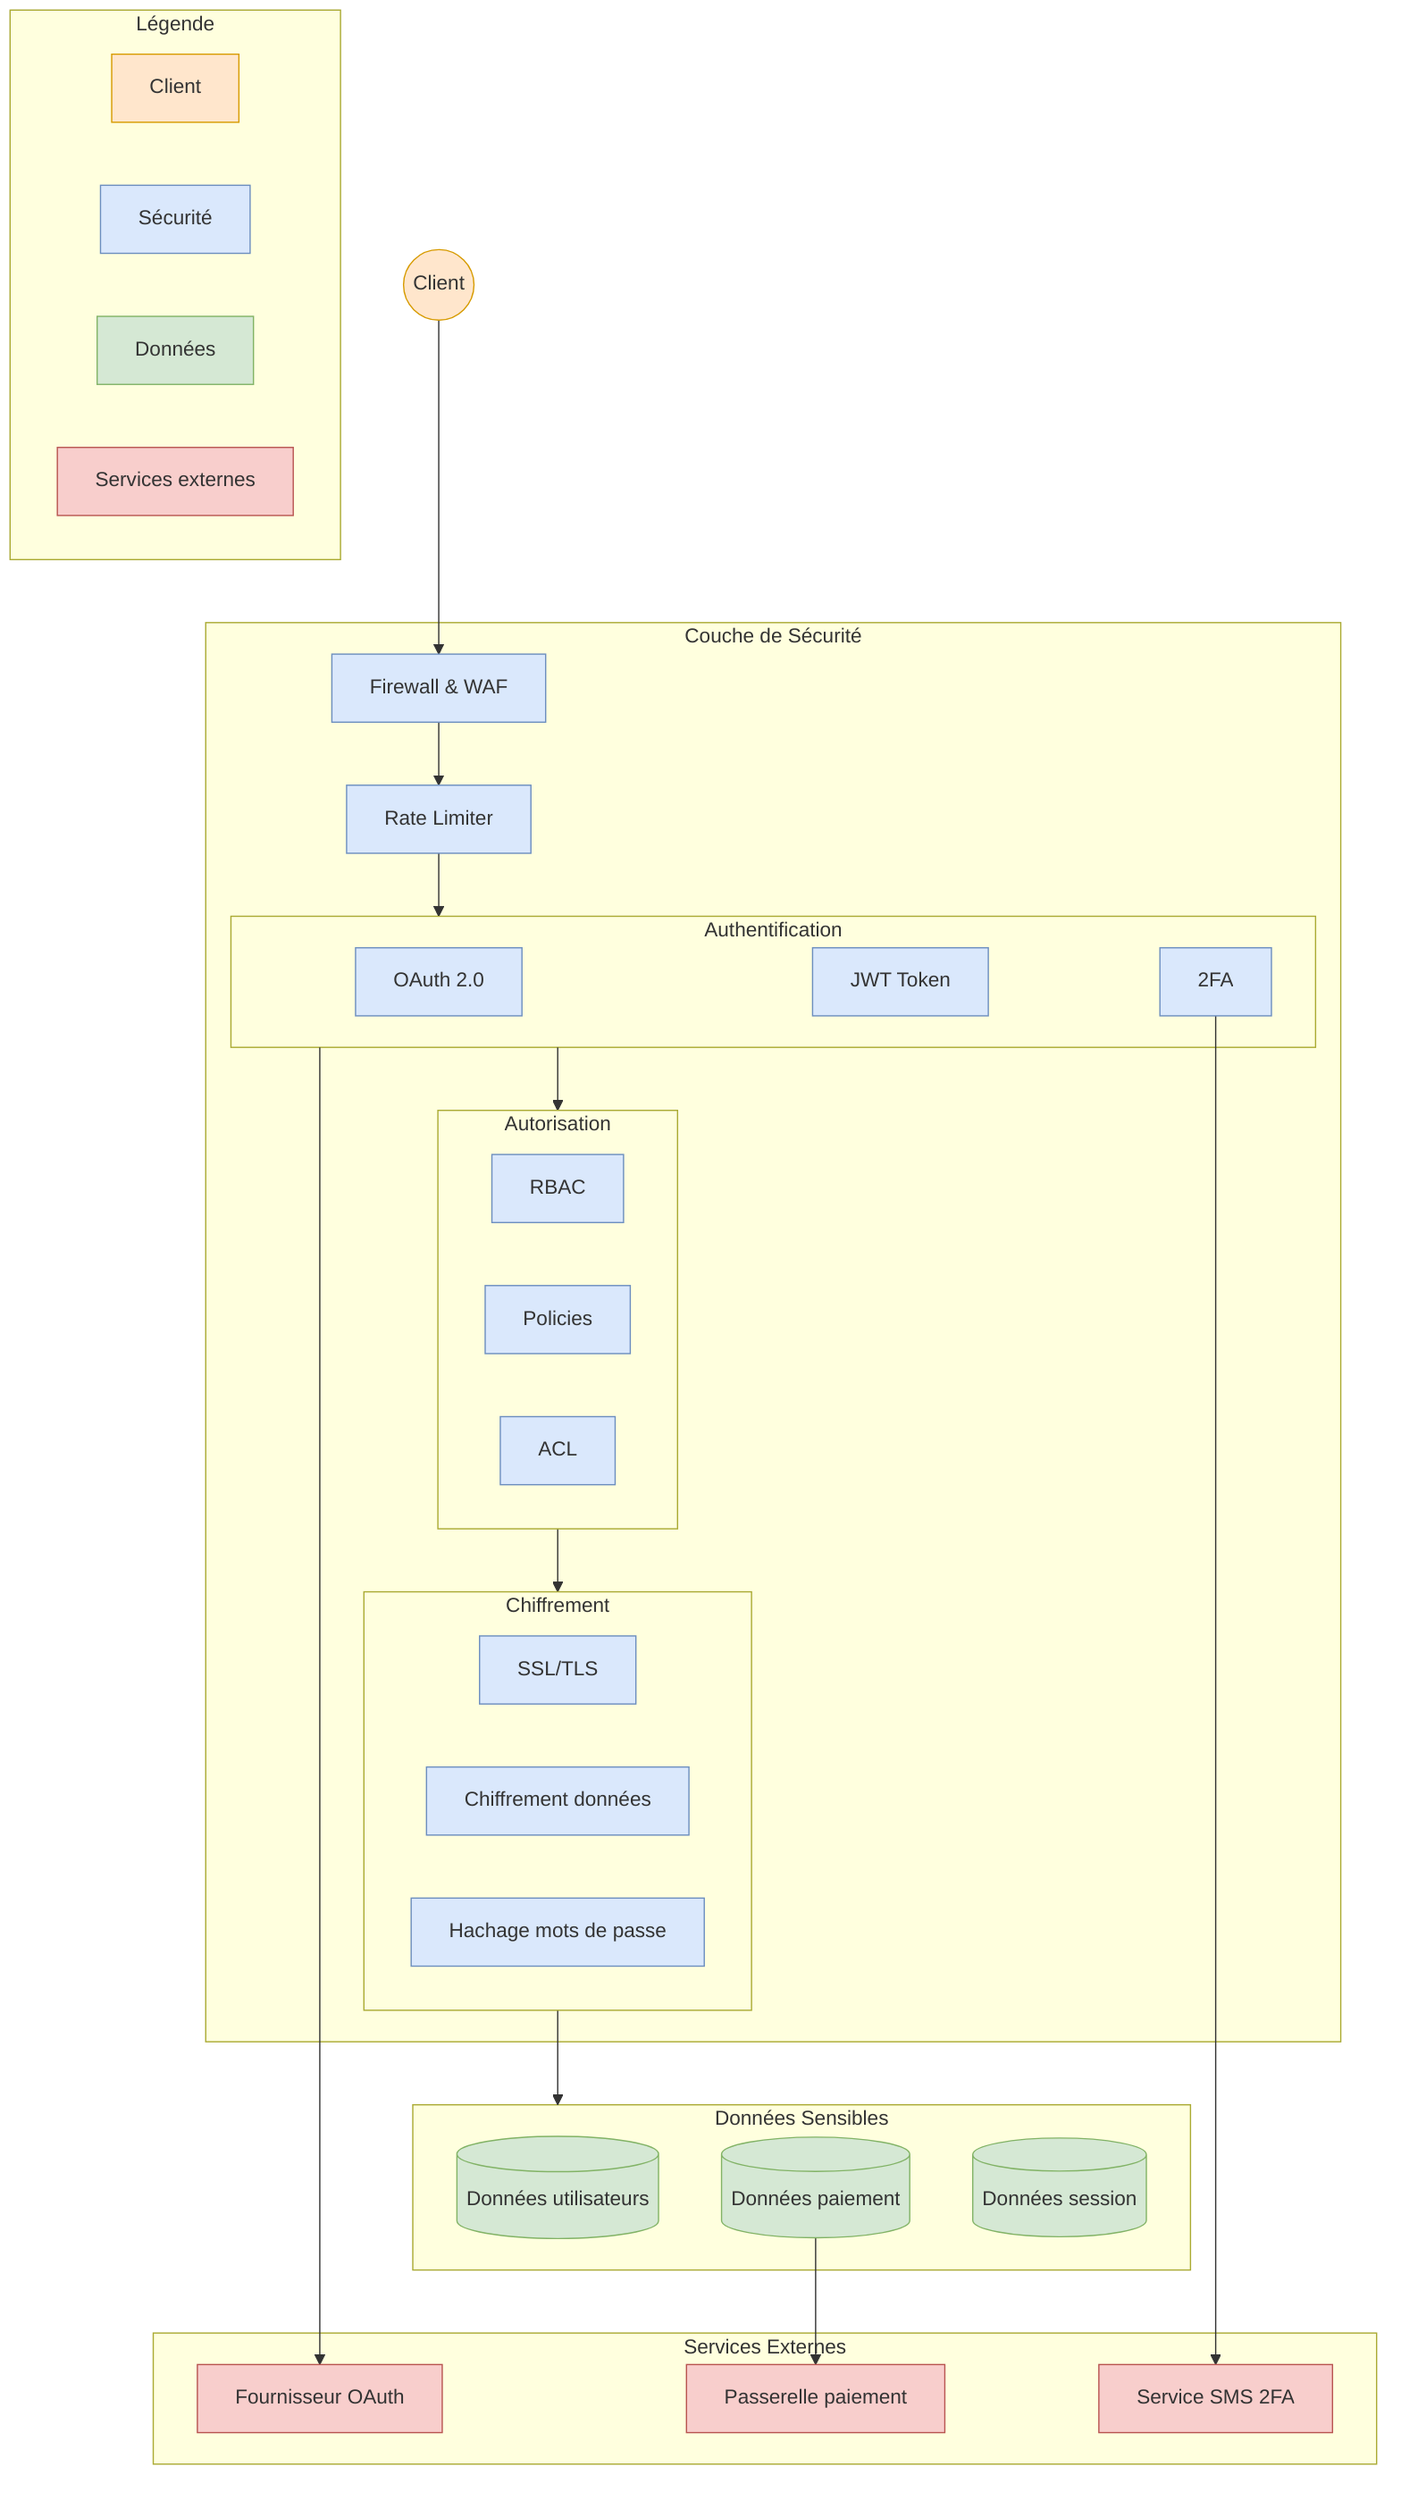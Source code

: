 graph TB
    %% Styles
    classDef client fill:#FFE6CC,stroke:#D79B00
    classDef security fill:#DAE8FC,stroke:#6C8EBF
    classDef data fill:#D5E8D4,stroke:#82B366
    classDef external fill:#F8CECC,stroke:#B85450

    %% Client
    Client((Client)):::client

    %% Couche de sécurité
    subgraph SecurityLayer[Couche de Sécurité]
        Firewall[Firewall & WAF]:::security
        RateLimit[Rate Limiter]:::security

        subgraph Authentication[Authentification]
            OAuth[OAuth 2.0]:::security
            JWT[JWT Token]:::security
            MFA[2FA]:::security
        end

        subgraph Authorization[Autorisation]
            RBAC[RBAC]:::security
            Policies[Policies]:::security
            ACL[ACL]:::security
        end

        subgraph Encryption[Chiffrement]
            SSL[SSL/TLS]:::security
            DataEncrypt[Chiffrement données]:::security
            HashPass[Hachage mots de passe]:::security
        end
    end

    %% Données sensibles
    subgraph SensitiveData[Données Sensibles]
        UserData[(Données utilisateurs)]:::data
        PaymentData[(Données paiement)]:::data
        SessionData[(Données session)]:::data
    end

    %% Services externes
    subgraph ExternalServices[Services Externes]
        OAuth2Provider[Fournisseur OAuth]:::external
        PaymentGateway[Passerelle paiement]:::external
        SMSProvider[Service SMS 2FA]:::external
    end

    %% Flux
    Client --> Firewall
    Firewall --> RateLimit
    RateLimit --> Authentication
    Authentication --> Authorization
    Authorization --> Encryption
    Encryption --> SensitiveData

    %% Connexions externes
    Authentication --> OAuth2Provider
    PaymentData --> PaymentGateway
    MFA --> SMSProvider

    %% Légende
    subgraph Legend[Légende]
        ClientLegend[Client]:::client
        SecurityLegend[Sécurité]:::security
        DataLegend[Données]:::data
        ExternalLegend[Services externes]:::external
    end
